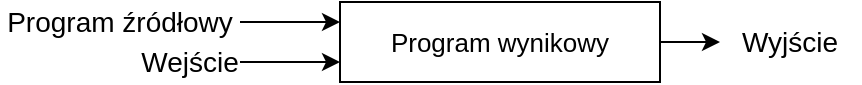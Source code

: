 <mxfile version="13.6.10" type="device"><diagram id="95cOD5FQ9mFzOGYNR8MX" name="Page-1"><mxGraphModel dx="677" dy="336" grid="1" gridSize="10" guides="1" tooltips="1" connect="1" arrows="1" fold="1" page="1" pageScale="1" pageWidth="827" pageHeight="1169" math="0" shadow="0"><root><mxCell id="0"/><mxCell id="1" parent="0"/><mxCell id="KfxHA-t2ZiQQArX94cQ8-5" style="edgeStyle=orthogonalEdgeStyle;rounded=0;orthogonalLoop=1;jettySize=auto;html=1;" edge="1" parent="1" source="KfxHA-t2ZiQQArX94cQ8-1" target="KfxHA-t2ZiQQArX94cQ8-4"><mxGeometry relative="1" as="geometry"/></mxCell><mxCell id="KfxHA-t2ZiQQArX94cQ8-1" value="&lt;font style=&quot;font-size: 13px&quot;&gt;Program wynikowy&lt;/font&gt;" style="rounded=0;whiteSpace=wrap;html=1;" vertex="1" parent="1"><mxGeometry x="360" y="250" width="160" height="40" as="geometry"/></mxCell><mxCell id="KfxHA-t2ZiQQArX94cQ8-3" style="edgeStyle=orthogonalEdgeStyle;rounded=0;orthogonalLoop=1;jettySize=auto;html=1;entryX=0;entryY=0.25;entryDx=0;entryDy=0;" edge="1" parent="1" source="KfxHA-t2ZiQQArX94cQ8-2" target="KfxHA-t2ZiQQArX94cQ8-1"><mxGeometry relative="1" as="geometry"/></mxCell><mxCell id="KfxHA-t2ZiQQArX94cQ8-2" value="Program źródłowy" style="text;html=1;strokeColor=none;fillColor=none;align=center;verticalAlign=middle;whiteSpace=wrap;rounded=0;fontSize=14;" vertex="1" parent="1"><mxGeometry x="190" y="250" width="120" height="20" as="geometry"/></mxCell><mxCell id="KfxHA-t2ZiQQArX94cQ8-4" value="Wyjście" style="text;html=1;strokeColor=none;fillColor=none;align=center;verticalAlign=middle;whiteSpace=wrap;rounded=0;fontSize=14;" vertex="1" parent="1"><mxGeometry x="550" y="260" width="70" height="20" as="geometry"/></mxCell><mxCell id="KfxHA-t2ZiQQArX94cQ8-7" style="edgeStyle=orthogonalEdgeStyle;rounded=0;orthogonalLoop=1;jettySize=auto;html=1;entryX=0;entryY=0.75;entryDx=0;entryDy=0;fontSize=14;" edge="1" parent="1" source="KfxHA-t2ZiQQArX94cQ8-6" target="KfxHA-t2ZiQQArX94cQ8-1"><mxGeometry relative="1" as="geometry"/></mxCell><mxCell id="KfxHA-t2ZiQQArX94cQ8-6" value="Wejście" style="text;html=1;strokeColor=none;fillColor=none;align=center;verticalAlign=middle;whiteSpace=wrap;rounded=0;fontSize=14;" vertex="1" parent="1"><mxGeometry x="260" y="270" width="50" height="20" as="geometry"/></mxCell></root></mxGraphModel></diagram></mxfile>